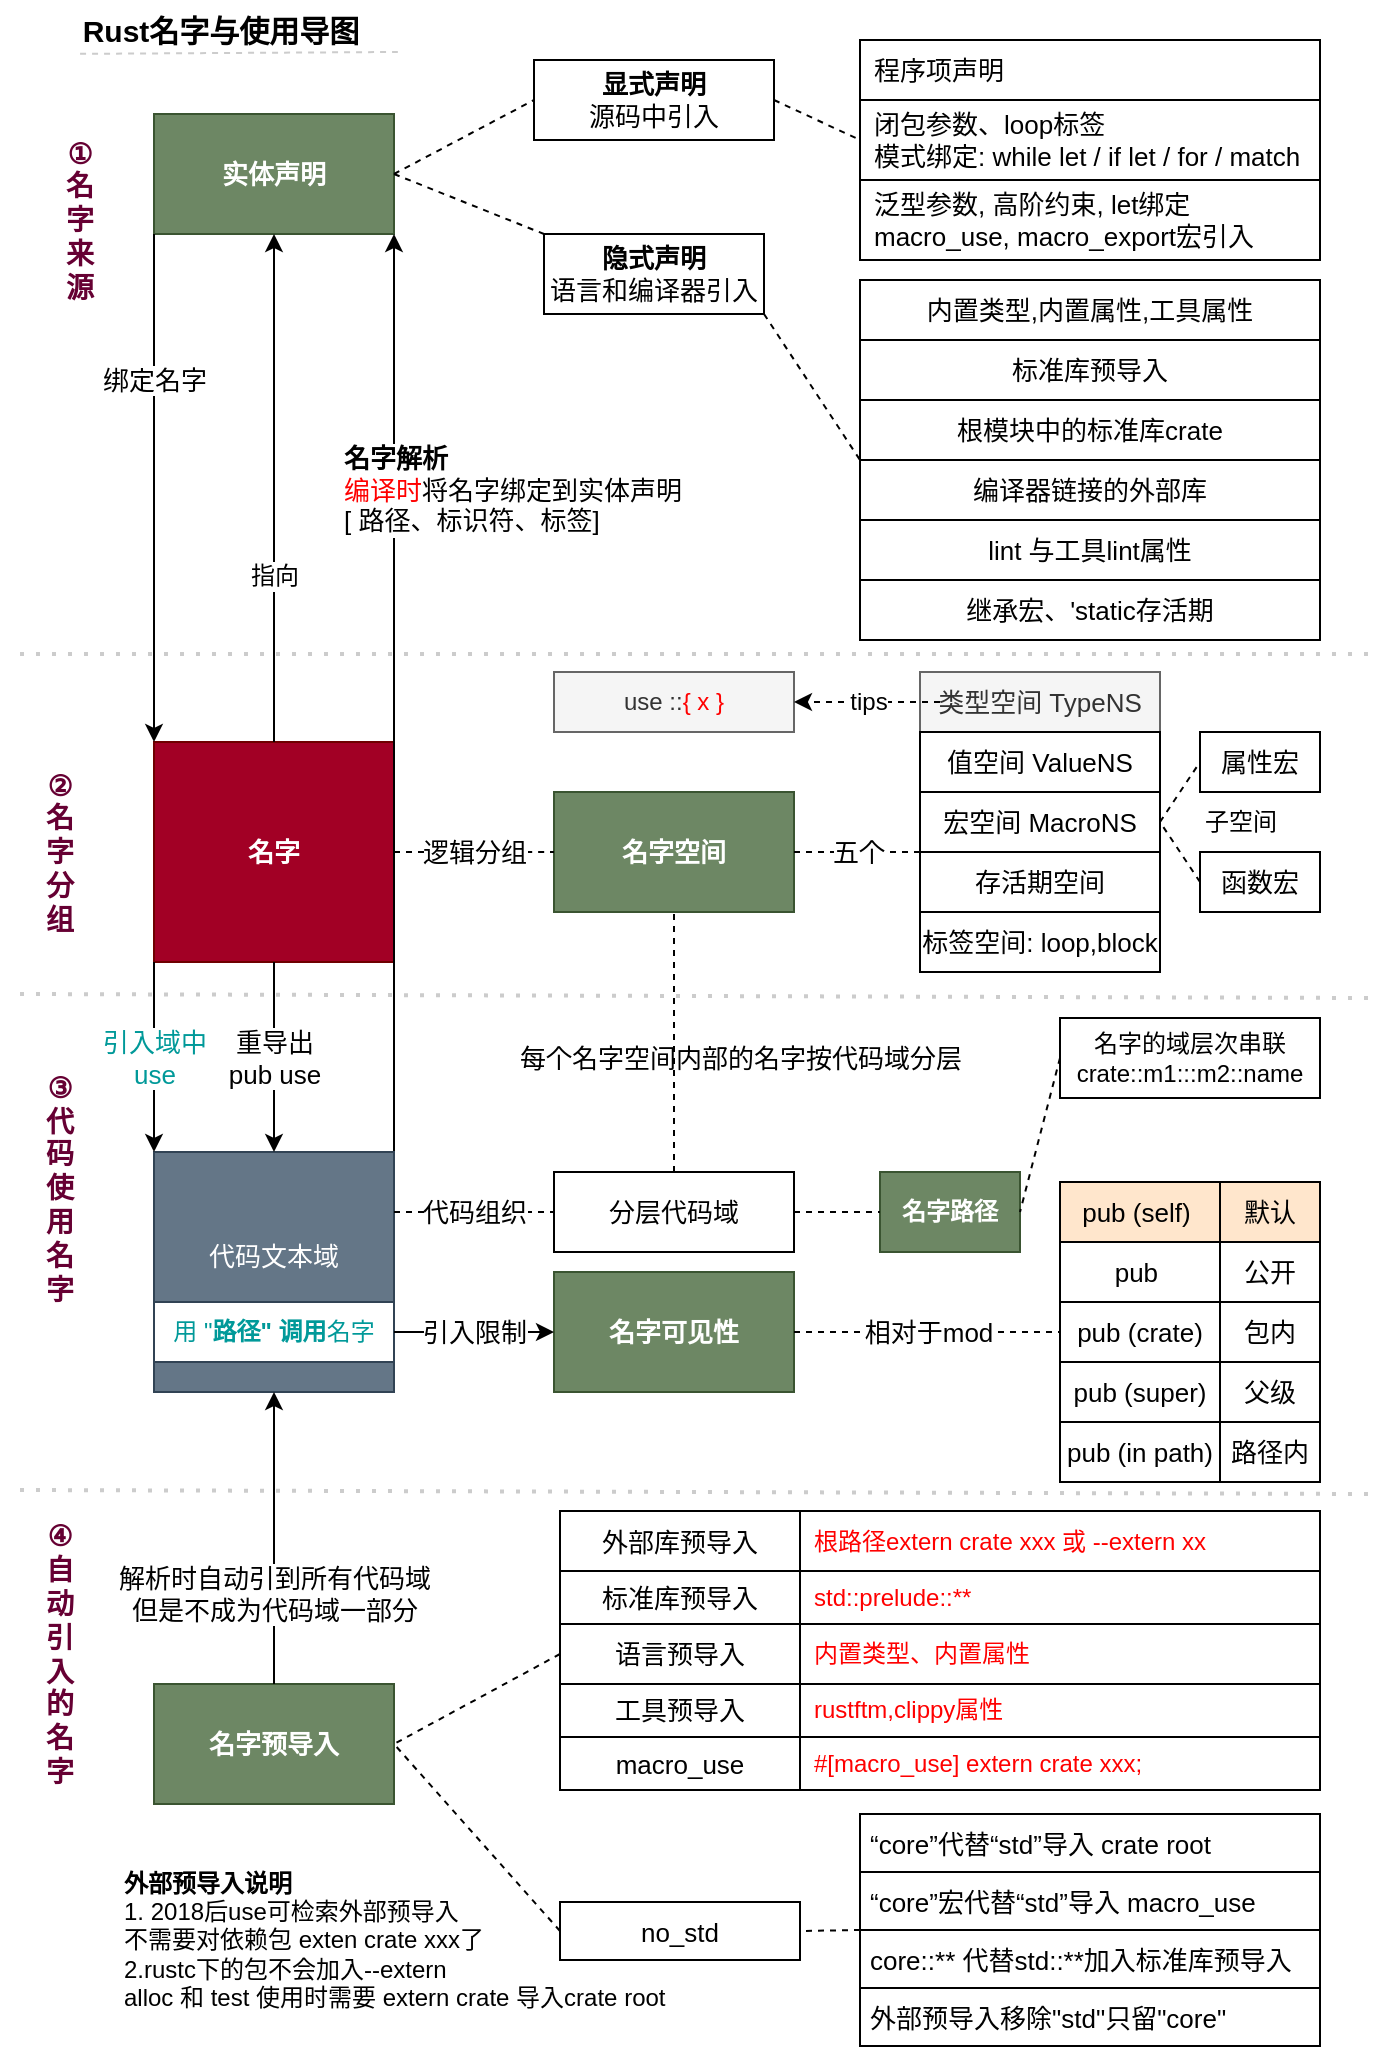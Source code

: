 <mxfile>
    <diagram id="c14xu9Fm3lVLzsutY5Ui" name="第 1 页">
        <mxGraphModel dx="1642" dy="1061" grid="0" gridSize="10" guides="1" tooltips="1" connect="1" arrows="1" fold="1" page="1" pageScale="1" pageWidth="827" pageHeight="1169" math="0" shadow="0">
            <root>
                <mxCell id="0"/>
                <mxCell id="1" parent="0"/>
                <mxCell id="3" value="&lt;b style=&quot;font-size: 13px;&quot;&gt;实体声明&lt;/b&gt;" style="rounded=0;whiteSpace=wrap;html=1;align=center;fillColor=#6d8764;fontColor=#ffffff;strokeColor=#3A5431;fontSize=13;" parent="1" vertex="1">
                    <mxGeometry x="177" y="120" width="120" height="60" as="geometry"/>
                </mxCell>
                <mxCell id="4" value="名字" style="rounded=0;whiteSpace=wrap;html=1;align=center;fontStyle=1;fillColor=#a20025;fontColor=#ffffff;strokeColor=#6F0000;fontSize=13;" parent="1" vertex="1">
                    <mxGeometry x="177" y="434" width="120" height="110" as="geometry"/>
                </mxCell>
                <mxCell id="6" value="名字空间" style="rounded=0;whiteSpace=wrap;html=1;align=center;fontStyle=1;fillColor=#6d8764;fontColor=#ffffff;strokeColor=#3A5431;fontSize=13;" parent="1" vertex="1">
                    <mxGeometry x="377" y="459" width="120" height="60" as="geometry"/>
                </mxCell>
                <mxCell id="8" value="&lt;b style=&quot;font-size: 13px;&quot;&gt;显式声明&lt;br style=&quot;font-size: 13px;&quot;&gt;&lt;/b&gt;源码中引入" style="rounded=0;whiteSpace=wrap;html=1;align=center;fontSize=13;" parent="1" vertex="1">
                    <mxGeometry x="367" y="93" width="120" height="40" as="geometry"/>
                </mxCell>
                <mxCell id="9" value="&lt;b style=&quot;font-size: 13px;&quot;&gt;隐式声明&lt;br style=&quot;font-size: 13px;&quot;&gt;&lt;/b&gt;语言和编译器引入" style="rounded=0;whiteSpace=wrap;html=1;align=center;fontSize=13;" parent="1" vertex="1">
                    <mxGeometry x="372" y="180" width="110" height="40" as="geometry"/>
                </mxCell>
                <mxCell id="10" value="名字可见性" style="rounded=0;whiteSpace=wrap;html=1;align=center;fontStyle=1;fillColor=#6d8764;fontColor=#ffffff;strokeColor=#3A5431;fontSize=13;" parent="1" vertex="1">
                    <mxGeometry x="377" y="699" width="120" height="60" as="geometry"/>
                </mxCell>
                <mxCell id="11" value="程序项声明" style="rounded=0;whiteSpace=wrap;html=1;align=left;spacingLeft=5;fontSize=13;" parent="1" vertex="1">
                    <mxGeometry x="530" y="83" width="230" height="30" as="geometry"/>
                </mxCell>
                <mxCell id="12" value="闭包参数、loop标签&lt;br style=&quot;font-size: 13px;&quot;&gt;模式绑定: while let / if let / for / match" style="rounded=0;whiteSpace=wrap;html=1;align=left;spacingLeft=5;fontSize=13;" parent="1" vertex="1">
                    <mxGeometry x="530" y="113" width="230" height="40" as="geometry"/>
                </mxCell>
                <mxCell id="13" value="泛型参数, 高阶约束, let绑定&lt;br style=&quot;font-size: 13px;&quot;&gt;macro_use, macro_export宏引入" style="rounded=0;whiteSpace=wrap;html=1;align=left;spacingLeft=5;fontSize=13;" parent="1" vertex="1">
                    <mxGeometry x="530" y="153" width="230" height="40" as="geometry"/>
                </mxCell>
                <mxCell id="14" value="内置类型,内置属性,工具属性" style="rounded=0;whiteSpace=wrap;html=1;align=center;fontSize=13;" parent="1" vertex="1">
                    <mxGeometry x="530" y="203" width="230" height="30" as="geometry"/>
                </mxCell>
                <mxCell id="15" value="lint 与工具lint属性" style="rounded=0;whiteSpace=wrap;html=1;align=center;fontSize=13;" parent="1" vertex="1">
                    <mxGeometry x="530" y="323" width="230" height="30" as="geometry"/>
                </mxCell>
                <mxCell id="16" value="标准库预导入" style="rounded=0;whiteSpace=wrap;html=1;align=center;fontSize=13;" parent="1" vertex="1">
                    <mxGeometry x="530" y="233" width="230" height="30" as="geometry"/>
                </mxCell>
                <mxCell id="17" value="根模块中的标准库crate" style="rounded=0;whiteSpace=wrap;html=1;align=center;fontSize=13;" parent="1" vertex="1">
                    <mxGeometry x="530" y="263" width="230" height="30" as="geometry"/>
                </mxCell>
                <mxCell id="19" value="" style="edgeStyle=none;html=1;fontSize=13;" parent="1" source="18" target="17" edge="1">
                    <mxGeometry relative="1" as="geometry"/>
                </mxCell>
                <mxCell id="18" value="编译器链接的外部库" style="rounded=0;whiteSpace=wrap;html=1;align=center;fontSize=13;" parent="1" vertex="1">
                    <mxGeometry x="530" y="293" width="230" height="30" as="geometry"/>
                </mxCell>
                <mxCell id="20" value="继承宏、'static存活期" style="rounded=0;whiteSpace=wrap;html=1;align=center;fontSize=13;" parent="1" vertex="1">
                    <mxGeometry x="530" y="353" width="230" height="30" as="geometry"/>
                </mxCell>
                <mxCell id="21" value="类型空间 TypeNS" style="rounded=0;whiteSpace=wrap;html=1;align=center;fontSize=13;fillColor=#f5f5f5;fontColor=#333333;strokeColor=#666666;" parent="1" vertex="1">
                    <mxGeometry x="560" y="399" width="120" height="30" as="geometry"/>
                </mxCell>
                <mxCell id="22" value="值空间 ValueNS" style="rounded=0;whiteSpace=wrap;html=1;align=center;fontSize=13;" parent="1" vertex="1">
                    <mxGeometry x="560" y="429" width="120" height="30" as="geometry"/>
                </mxCell>
                <mxCell id="23" value="宏空间 MacroNS" style="rounded=0;whiteSpace=wrap;html=1;align=center;fontSize=13;" parent="1" vertex="1">
                    <mxGeometry x="560" y="459" width="120" height="30" as="geometry"/>
                </mxCell>
                <mxCell id="24" value="存活期空间" style="rounded=0;whiteSpace=wrap;html=1;align=center;fontSize=13;" parent="1" vertex="1">
                    <mxGeometry x="560" y="489" width="120" height="30" as="geometry"/>
                </mxCell>
                <mxCell id="25" value="&lt;b style=&quot;font-size: 13px;&quot;&gt;名字解析&lt;br style=&quot;font-size: 13px;&quot;&gt;&lt;/b&gt;&lt;font style=&quot;&quot; color=&quot;#ff0000&quot;&gt;编译时&lt;/font&gt;将名字绑定到实体声明&lt;br style=&quot;font-size: 13px;&quot;&gt;[ 路径、标识符、标签]" style="endArrow=classic;html=1;entryX=1;entryY=1;entryDx=0;entryDy=0;fontSize=13;exitX=1;exitY=0;exitDx=0;exitDy=0;align=left;" parent="1" source="37" target="3" edge="1">
                    <mxGeometry x="0.444" y="27" width="50" height="50" relative="1" as="geometry">
                        <mxPoint x="327" y="498" as="sourcePoint"/>
                        <mxPoint x="287" y="303" as="targetPoint"/>
                        <mxPoint as="offset"/>
                    </mxGeometry>
                </mxCell>
                <mxCell id="29" value="绑定名字" style="endArrow=classic;html=1;exitX=0;exitY=1;exitDx=0;exitDy=0;entryX=0;entryY=0;entryDx=0;entryDy=0;fontSize=13;" parent="1" source="3" target="4" edge="1">
                    <mxGeometry x="-0.429" width="50" height="50" relative="1" as="geometry">
                        <mxPoint x="267" y="238" as="sourcePoint"/>
                        <mxPoint x="177" y="388" as="targetPoint"/>
                        <mxPoint as="offset"/>
                    </mxGeometry>
                </mxCell>
                <mxCell id="33" value="" style="endArrow=none;dashed=1;html=1;entryX=0;entryY=0.5;entryDx=0;entryDy=0;exitX=1;exitY=0.5;exitDx=0;exitDy=0;fontSize=13;" parent="1" source="8" target="12" edge="1">
                    <mxGeometry width="50" height="50" relative="1" as="geometry">
                        <mxPoint x="346" y="343" as="sourcePoint"/>
                        <mxPoint x="506" y="133" as="targetPoint"/>
                    </mxGeometry>
                </mxCell>
                <mxCell id="34" value="" style="endArrow=none;dashed=1;html=1;entryX=0;entryY=0;entryDx=0;entryDy=0;exitX=1;exitY=1;exitDx=0;exitDy=0;fontSize=13;" parent="1" source="9" target="18" edge="1">
                    <mxGeometry width="50" height="50" relative="1" as="geometry">
                        <mxPoint x="357" y="343" as="sourcePoint"/>
                        <mxPoint x="507.0" y="293" as="targetPoint"/>
                    </mxGeometry>
                </mxCell>
                <mxCell id="35" value="逻辑分组" style="endArrow=none;dashed=1;html=1;entryX=0;entryY=0.5;entryDx=0;entryDy=0;exitX=1;exitY=0.5;exitDx=0;exitDy=0;fontSize=13;" parent="1" source="4" target="6" edge="1">
                    <mxGeometry width="50" height="50" relative="1" as="geometry">
                        <mxPoint x="360" y="444" as="sourcePoint"/>
                        <mxPoint x="420" y="444" as="targetPoint"/>
                        <Array as="points">
                            <mxPoint x="370" y="489"/>
                        </Array>
                        <mxPoint as="offset"/>
                    </mxGeometry>
                </mxCell>
                <mxCell id="36" value="标签空间: loop,block" style="rounded=0;whiteSpace=wrap;html=1;align=center;fontSize=13;" parent="1" vertex="1">
                    <mxGeometry x="560" y="519" width="120" height="30" as="geometry"/>
                </mxCell>
                <mxCell id="37" value="代码文本域&lt;br&gt;&lt;br&gt;" style="rounded=0;whiteSpace=wrap;html=1;align=center;fillColor=#647687;strokeColor=#314354;fontColor=#ffffff;fontSize=13;" parent="1" vertex="1">
                    <mxGeometry x="177" y="639" width="120" height="120" as="geometry"/>
                </mxCell>
                <mxCell id="38" value="引入域中&lt;br style=&quot;font-size: 13px;&quot;&gt;use" style="endArrow=classic;html=1;exitX=0;exitY=1;exitDx=0;exitDy=0;entryX=0;entryY=0;entryDx=0;entryDy=0;fontSize=13;fontColor=#009999;" parent="1" source="4" target="37" edge="1">
                    <mxGeometry width="50" height="50" relative="1" as="geometry">
                        <mxPoint x="307" y="524" as="sourcePoint"/>
                        <mxPoint x="357" y="474" as="targetPoint"/>
                        <mxPoint as="offset"/>
                    </mxGeometry>
                </mxCell>
                <mxCell id="41" value="&lt;b style=&quot;font-size: 13px;&quot;&gt;名字预导入&lt;/b&gt;" style="rounded=0;whiteSpace=wrap;html=1;align=center;fillColor=#6d8764;fontColor=#ffffff;strokeColor=#3A5431;fontSize=13;" parent="1" vertex="1">
                    <mxGeometry x="177" y="905" width="120" height="60" as="geometry"/>
                </mxCell>
                <mxCell id="42" value="分层代码域" style="rounded=0;whiteSpace=wrap;html=1;align=center;fontSize=13;" parent="1" vertex="1">
                    <mxGeometry x="377" y="649" width="120" height="40" as="geometry"/>
                </mxCell>
                <mxCell id="43" value="" style="endArrow=none;dashed=1;html=1;entryX=0.5;entryY=1;entryDx=0;entryDy=0;fontSize=13;" parent="1" source="42" target="6" edge="1">
                    <mxGeometry width="50" height="50" relative="1" as="geometry">
                        <mxPoint x="377" y="427" as="sourcePoint"/>
                        <mxPoint x="427" y="377" as="targetPoint"/>
                    </mxGeometry>
                </mxCell>
                <mxCell id="44" value="代码组织" style="endArrow=none;dashed=1;html=1;entryX=0;entryY=0.5;entryDx=0;entryDy=0;fontSize=13;exitX=1;exitY=0.25;exitDx=0;exitDy=0;" parent="1" source="37" target="42" edge="1">
                    <mxGeometry width="50" height="50" relative="1" as="geometry">
                        <mxPoint x="330" y="699" as="sourcePoint"/>
                        <mxPoint x="450" y="349" as="targetPoint"/>
                        <Array as="points">
                            <mxPoint x="340" y="669"/>
                        </Array>
                        <mxPoint as="offset"/>
                    </mxGeometry>
                </mxCell>
                <mxCell id="45" value="五个" style="endArrow=none;dashed=1;html=1;exitX=1;exitY=0.5;exitDx=0;exitDy=0;fontSize=13;entryX=0;entryY=0;entryDx=0;entryDy=0;" parent="1" source="6" target="24" edge="1">
                    <mxGeometry width="50" height="50" relative="1" as="geometry">
                        <mxPoint x="400" y="427" as="sourcePoint"/>
                        <mxPoint x="450" y="377" as="targetPoint"/>
                    </mxGeometry>
                </mxCell>
                <mxCell id="47" value="每个名字空间内部的名字按代码域分层" style="text;html=1;align=center;verticalAlign=middle;resizable=0;points=[];autosize=1;strokeColor=none;fillColor=none;fontSize=13;" parent="1" vertex="1">
                    <mxGeometry x="350" y="577" width="240" height="30" as="geometry"/>
                </mxCell>
                <mxCell id="48" value="解析时自动引到所有代码域&lt;br style=&quot;font-size: 13px;&quot;&gt;但是不成为代码域一部分" style="endArrow=classic;html=1;exitX=0.5;exitY=0;exitDx=0;exitDy=0;entryX=0.5;entryY=1;entryDx=0;entryDy=0;fontSize=13;" parent="1" source="41" target="37" edge="1">
                    <mxGeometry x="-0.386" width="50" height="50" relative="1" as="geometry">
                        <mxPoint x="337" y="438" as="sourcePoint"/>
                        <mxPoint x="387" y="388" as="targetPoint"/>
                        <mxPoint as="offset"/>
                    </mxGeometry>
                </mxCell>
                <mxCell id="49" value="" style="endArrow=none;dashed=1;html=1;entryX=0;entryY=0;entryDx=0;entryDy=0;exitX=1;exitY=0.5;exitDx=0;exitDy=0;fontSize=13;" parent="1" source="3" target="9" edge="1">
                    <mxGeometry width="50" height="50" relative="1" as="geometry">
                        <mxPoint x="330" y="263" as="sourcePoint"/>
                        <mxPoint x="480" y="463" as="targetPoint"/>
                    </mxGeometry>
                </mxCell>
                <mxCell id="50" value="&lt;font style=&quot;font-size: 12px;&quot;&gt;用 &quot;&lt;b style=&quot;font-size: 12px;&quot;&gt;路径&quot; 调用&lt;/b&gt;名字&lt;/font&gt;" style="rounded=0;whiteSpace=wrap;html=1;align=center;fontSize=12;fillColor=#FFFFFF;strokeColor=#314354;fontColor=#009999;" parent="1" vertex="1">
                    <mxGeometry x="177" y="714" width="120" height="30" as="geometry"/>
                </mxCell>
                <mxCell id="52" value="pub&amp;nbsp;" style="rounded=0;whiteSpace=wrap;html=1;align=center;fontSize=13;" parent="1" vertex="1">
                    <mxGeometry x="630" y="684" width="80" height="30" as="geometry"/>
                </mxCell>
                <mxCell id="53" value="pub (crate)" style="rounded=0;whiteSpace=wrap;html=1;align=center;fontSize=13;" parent="1" vertex="1">
                    <mxGeometry x="630" y="714" width="80" height="30" as="geometry"/>
                </mxCell>
                <mxCell id="54" value="pub (self)&amp;nbsp;" style="rounded=0;whiteSpace=wrap;html=1;align=center;fillColor=#ffe6cc;strokeColor=#000000;fontSize=13;" parent="1" vertex="1">
                    <mxGeometry x="630" y="654" width="80" height="30" as="geometry"/>
                </mxCell>
                <mxCell id="55" value="pub (super)" style="rounded=0;whiteSpace=wrap;html=1;align=center;fontSize=13;" parent="1" vertex="1">
                    <mxGeometry x="630" y="744" width="80" height="30" as="geometry"/>
                </mxCell>
                <mxCell id="56" value="pub (in path)" style="rounded=0;whiteSpace=wrap;html=1;align=center;fontSize=13;" parent="1" vertex="1">
                    <mxGeometry x="630" y="774" width="80" height="30" as="geometry"/>
                </mxCell>
                <mxCell id="57" value="相对于mod" style="endArrow=none;dashed=1;html=1;exitX=1;exitY=0.5;exitDx=0;exitDy=0;entryX=0;entryY=0.5;entryDx=0;entryDy=0;fontSize=13;" parent="1" source="10" target="53" edge="1">
                    <mxGeometry width="50" height="50" relative="1" as="geometry">
                        <mxPoint x="430" y="508" as="sourcePoint"/>
                        <mxPoint x="480" y="458" as="targetPoint"/>
                    </mxGeometry>
                </mxCell>
                <mxCell id="59" value="" style="endArrow=none;dashed=1;html=1;entryX=0;entryY=0.5;entryDx=0;entryDy=0;exitX=1;exitY=0.5;exitDx=0;exitDy=0;fontSize=13;" parent="1" source="3" target="8" edge="1">
                    <mxGeometry width="50" height="50" relative="1" as="geometry">
                        <mxPoint x="330" y="203" as="sourcePoint"/>
                        <mxPoint x="480" y="523" as="targetPoint"/>
                    </mxGeometry>
                </mxCell>
                <mxCell id="66" value="引入限制" style="endArrow=classic;html=1;exitX=1;exitY=0.75;exitDx=0;exitDy=0;entryX=0;entryY=0.5;entryDx=0;entryDy=0;fontSize=13;" parent="1" source="37" target="10" edge="1">
                    <mxGeometry width="50" height="50" relative="1" as="geometry">
                        <mxPoint x="400" y="539" as="sourcePoint"/>
                        <mxPoint x="450" y="489" as="targetPoint"/>
                    </mxGeometry>
                </mxCell>
                <mxCell id="68" value="标准库预导入" style="rounded=0;whiteSpace=wrap;html=1;align=center;fontSize=13;" parent="1" vertex="1">
                    <mxGeometry x="380" y="848.5" width="120" height="26.5" as="geometry"/>
                </mxCell>
                <mxCell id="69" value="外部库预导入" style="rounded=0;whiteSpace=wrap;html=1;align=center;fontSize=13;" parent="1" vertex="1">
                    <mxGeometry x="380" y="818.5" width="120" height="30" as="geometry"/>
                </mxCell>
                <mxCell id="70" value="语言预导入" style="rounded=0;whiteSpace=wrap;html=1;align=center;fontSize=13;" parent="1" vertex="1">
                    <mxGeometry x="380" y="875" width="120" height="30" as="geometry"/>
                </mxCell>
                <mxCell id="72" value="工具预导入" style="rounded=0;whiteSpace=wrap;html=1;align=center;fontSize=13;" parent="1" vertex="1">
                    <mxGeometry x="380" y="905" width="120" height="26.5" as="geometry"/>
                </mxCell>
                <mxCell id="73" value="" style="endArrow=none;dashed=1;html=1;entryX=1;entryY=0.5;entryDx=0;entryDy=0;exitX=0;exitY=0.5;exitDx=0;exitDy=0;fontSize=13;" parent="1" source="70" target="41" edge="1">
                    <mxGeometry width="50" height="50" relative="1" as="geometry">
                        <mxPoint x="430" y="686" as="sourcePoint"/>
                        <mxPoint x="480" y="636" as="targetPoint"/>
                    </mxGeometry>
                </mxCell>
                <mxCell id="74" value="默认" style="rounded=0;whiteSpace=wrap;html=1;align=center;fontSize=13;fillColor=#ffe6cc;strokeColor=#000000;" parent="1" vertex="1">
                    <mxGeometry x="710" y="654" width="50" height="30" as="geometry"/>
                </mxCell>
                <mxCell id="75" value="公开" style="rounded=0;whiteSpace=wrap;html=1;align=center;fontSize=13;" parent="1" vertex="1">
                    <mxGeometry x="710" y="684" width="50" height="30" as="geometry"/>
                </mxCell>
                <mxCell id="76" value="包内" style="rounded=0;whiteSpace=wrap;html=1;align=center;fontSize=13;" parent="1" vertex="1">
                    <mxGeometry x="710" y="714" width="50" height="30" as="geometry"/>
                </mxCell>
                <mxCell id="77" value="父级" style="rounded=0;whiteSpace=wrap;html=1;align=center;fontSize=13;" parent="1" vertex="1">
                    <mxGeometry x="710" y="744" width="50" height="30" as="geometry"/>
                </mxCell>
                <mxCell id="78" value="路径内" style="rounded=0;whiteSpace=wrap;html=1;align=center;fontSize=13;" parent="1" vertex="1">
                    <mxGeometry x="710" y="774" width="50" height="30" as="geometry"/>
                </mxCell>
                <mxCell id="80" value="重导出&lt;br style=&quot;font-size: 13px;&quot;&gt;pub use" style="endArrow=classic;html=1;exitX=0.5;exitY=1;exitDx=0;exitDy=0;entryX=0.5;entryY=0;entryDx=0;entryDy=0;fontSize=13;" parent="1" source="4" target="37" edge="1">
                    <mxGeometry width="50" height="50" relative="1" as="geometry">
                        <mxPoint x="397" y="674" as="sourcePoint"/>
                        <mxPoint x="447" y="624" as="targetPoint"/>
                    </mxGeometry>
                </mxCell>
                <mxCell id="84" value="名字路径" style="rounded=0;whiteSpace=wrap;html=1;strokeColor=#3A5431;fontSize=12;fontColor=#ffffff;fillColor=#6d8764;fontStyle=1" parent="1" vertex="1">
                    <mxGeometry x="540" y="649" width="70" height="40" as="geometry"/>
                </mxCell>
                <mxCell id="85" value="名字的域层次串联&lt;br&gt;crate::m1:::m2::name" style="rounded=0;whiteSpace=wrap;html=1;strokeColor=#000000;fontSize=12;fontColor=#000000;" parent="1" vertex="1">
                    <mxGeometry x="630" y="572" width="130" height="40" as="geometry"/>
                </mxCell>
                <mxCell id="88" value="" style="endArrow=none;dashed=1;html=1;fontSize=12;fontColor=#000000;entryX=0;entryY=0.5;entryDx=0;entryDy=0;exitX=1;exitY=0.5;exitDx=0;exitDy=0;" parent="1" source="42" target="84" edge="1">
                    <mxGeometry width="50" height="50" relative="1" as="geometry">
                        <mxPoint x="410" y="769" as="sourcePoint"/>
                        <mxPoint x="460" y="719" as="targetPoint"/>
                    </mxGeometry>
                </mxCell>
                <mxCell id="89" value="" style="endArrow=none;dashed=1;html=1;fontSize=12;fontColor=#000000;entryX=1;entryY=0.5;entryDx=0;entryDy=0;exitX=0;exitY=0.5;exitDx=0;exitDy=0;" parent="1" source="85" target="84" edge="1">
                    <mxGeometry width="50" height="50" relative="1" as="geometry">
                        <mxPoint x="410" y="742" as="sourcePoint"/>
                        <mxPoint x="460" y="692" as="targetPoint"/>
                    </mxGeometry>
                </mxCell>
                <mxCell id="90" value="属性宏" style="rounded=0;whiteSpace=wrap;html=1;align=center;fontSize=13;" parent="1" vertex="1">
                    <mxGeometry x="700" y="429" width="60" height="30" as="geometry"/>
                </mxCell>
                <mxCell id="91" value="函数宏" style="rounded=0;whiteSpace=wrap;html=1;align=center;fontSize=13;" parent="1" vertex="1">
                    <mxGeometry x="700" y="489" width="60" height="30" as="geometry"/>
                </mxCell>
                <mxCell id="92" value="" style="endArrow=none;dashed=1;html=1;fontSize=12;fontColor=#000000;entryX=0;entryY=0.5;entryDx=0;entryDy=0;exitX=1;exitY=0.5;exitDx=0;exitDy=0;" parent="1" source="23" target="90" edge="1">
                    <mxGeometry width="50" height="50" relative="1" as="geometry">
                        <mxPoint x="410" y="584" as="sourcePoint"/>
                        <mxPoint x="460" y="534" as="targetPoint"/>
                    </mxGeometry>
                </mxCell>
                <mxCell id="93" value="" style="endArrow=none;dashed=1;html=1;fontSize=12;fontColor=#000000;entryX=1;entryY=0.5;entryDx=0;entryDy=0;exitX=0;exitY=0.5;exitDx=0;exitDy=0;" parent="1" source="91" target="23" edge="1">
                    <mxGeometry width="50" height="50" relative="1" as="geometry">
                        <mxPoint x="410" y="584" as="sourcePoint"/>
                        <mxPoint x="460" y="534" as="targetPoint"/>
                    </mxGeometry>
                </mxCell>
                <mxCell id="95" value="子空间" style="text;html=1;align=center;verticalAlign=middle;resizable=0;points=[];autosize=1;strokeColor=none;fillColor=none;fontSize=12;fontColor=#000000;" parent="1" vertex="1">
                    <mxGeometry x="690" y="459" width="60" height="30" as="geometry"/>
                </mxCell>
                <mxCell id="98" value="指向" style="endArrow=classic;html=1;fontSize=12;fontColor=#000000;exitX=0.5;exitY=0;exitDx=0;exitDy=0;entryX=0.5;entryY=1;entryDx=0;entryDy=0;" parent="1" source="4" target="3" edge="1">
                    <mxGeometry x="-0.347" width="50" height="50" relative="1" as="geometry">
                        <mxPoint x="377" y="508" as="sourcePoint"/>
                        <mxPoint x="427" y="458" as="targetPoint"/>
                        <mxPoint as="offset"/>
                    </mxGeometry>
                </mxCell>
                <mxCell id="99" value="use ::&lt;font color=&quot;#ff0000&quot;&gt;{ x }&lt;/font&gt;" style="rounded=0;whiteSpace=wrap;html=1;strokeColor=#666666;fontSize=12;fontColor=#333333;fillColor=#f5f5f5;" parent="1" vertex="1">
                    <mxGeometry x="377" y="399" width="120" height="30" as="geometry"/>
                </mxCell>
                <mxCell id="100" value="tips" style="endArrow=classic;html=1;fontSize=12;fontColor=#000000;entryX=1;entryY=0.5;entryDx=0;entryDy=0;dashed=1;" parent="1" target="99" edge="1">
                    <mxGeometry width="50" height="50" relative="1" as="geometry">
                        <mxPoint x="570" y="414" as="sourcePoint"/>
                        <mxPoint x="450" y="444" as="targetPoint"/>
                    </mxGeometry>
                </mxCell>
                <mxCell id="103" value="no_std" style="rounded=0;whiteSpace=wrap;html=1;align=center;fontSize=13;" parent="1" vertex="1">
                    <mxGeometry x="380" y="1014" width="120" height="29" as="geometry"/>
                </mxCell>
                <mxCell id="104" value="" style="endArrow=none;dashed=1;html=1;fontSize=12;fontColor=#FF0000;entryX=1;entryY=0.5;entryDx=0;entryDy=0;exitX=0;exitY=0.5;exitDx=0;exitDy=0;" parent="1" source="103" target="41" edge="1">
                    <mxGeometry width="50" height="50" relative="1" as="geometry">
                        <mxPoint x="400" y="666" as="sourcePoint"/>
                        <mxPoint x="450" y="616" as="targetPoint"/>
                    </mxGeometry>
                </mxCell>
                <mxCell id="105" value="“core”代替“std”导入 crate root" style="rounded=0;whiteSpace=wrap;html=1;align=left;fontSize=13;spacingLeft=3;" parent="1" vertex="1">
                    <mxGeometry x="530" y="970" width="230" height="29" as="geometry"/>
                </mxCell>
                <mxCell id="106" value="外部预导入移除&quot;std&quot;只留&quot;core&quot;" style="rounded=0;whiteSpace=wrap;html=1;align=left;fontSize=13;spacingLeft=3;" parent="1" vertex="1">
                    <mxGeometry x="530" y="1057" width="230" height="29" as="geometry"/>
                </mxCell>
                <mxCell id="107" value="core::** 代替std::**加入标准库预导入" style="rounded=0;whiteSpace=wrap;html=1;align=left;fontSize=13;spacingLeft=3;" parent="1" vertex="1">
                    <mxGeometry x="530" y="1028" width="230" height="29" as="geometry"/>
                </mxCell>
                <mxCell id="108" value="" style="endArrow=none;dashed=1;html=1;fontSize=12;fontColor=#FF0000;entryX=1;entryY=0.5;entryDx=0;entryDy=0;exitX=0;exitY=0;exitDx=0;exitDy=0;" parent="1" source="107" target="103" edge="1">
                    <mxGeometry width="50" height="50" relative="1" as="geometry">
                        <mxPoint x="400" y="770" as="sourcePoint"/>
                        <mxPoint x="450" y="720" as="targetPoint"/>
                    </mxGeometry>
                </mxCell>
                <mxCell id="109" value="“core”宏代替“std”导入 macro_use" style="rounded=0;whiteSpace=wrap;html=1;align=left;fontSize=13;spacingLeft=3;" parent="1" vertex="1">
                    <mxGeometry x="530" y="999" width="230" height="29" as="geometry"/>
                </mxCell>
                <mxCell id="110" value="内置类型、内置属性" style="rounded=0;whiteSpace=wrap;html=1;strokeColor=#000000;fontSize=12;fontColor=#FF0000;align=left;spacingLeft=5;" parent="1" vertex="1">
                    <mxGeometry x="500" y="875" width="260" height="30" as="geometry"/>
                </mxCell>
                <mxCell id="111" value="std::prelude::**" style="rounded=0;whiteSpace=wrap;html=1;strokeColor=#000000;fontSize=12;fontColor=#FF0000;align=left;spacingLeft=5;" parent="1" vertex="1">
                    <mxGeometry x="500" y="848.5" width="260" height="26.5" as="geometry"/>
                </mxCell>
                <mxCell id="114" value="rustftm,clippy属性" style="rounded=0;whiteSpace=wrap;html=1;strokeColor=#000000;fontSize=12;fontColor=#FF0000;align=left;spacingLeft=5;" parent="1" vertex="1">
                    <mxGeometry x="500" y="905" width="260" height="26.5" as="geometry"/>
                </mxCell>
                <mxCell id="115" value="根路径extern crate xxx 或 --extern xx" style="rounded=0;whiteSpace=wrap;html=1;strokeColor=#000000;fontSize=12;fontColor=#FF0000;spacingLeft=5;" parent="1" vertex="1">
                    <mxGeometry x="500" y="818.5" width="260" height="30" as="geometry"/>
                </mxCell>
                <mxCell id="116" value="#[macro_use] extern crate xxx;" style="rounded=0;whiteSpace=wrap;html=1;strokeColor=#000000;fontSize=12;fontColor=#FF0000;align=left;spacingLeft=5;" parent="1" vertex="1">
                    <mxGeometry x="500" y="931.5" width="260" height="26.5" as="geometry"/>
                </mxCell>
                <mxCell id="117" value="macro_use" style="rounded=0;whiteSpace=wrap;html=1;align=center;fontSize=13;" parent="1" vertex="1">
                    <mxGeometry x="380" y="931.5" width="120" height="26.5" as="geometry"/>
                </mxCell>
                <mxCell id="120" value="&lt;b&gt;外部预导入说明&lt;br&gt;&lt;/b&gt;1. 2018后use可检索外部预导入&lt;br&gt;不需要对依赖包 exten crate xxx了&lt;br&gt;2.rustc下的包不会加入--extern&lt;br&gt;alloc 和 test 使用时需要 extern crate 导入crate root" style="text;html=1;align=left;verticalAlign=middle;resizable=0;points=[];autosize=1;strokeColor=none;fillColor=none;fontSize=12;fontColor=#000000;fontStyle=0" parent="1" vertex="1">
                    <mxGeometry x="160" y="991" width="289" height="84" as="geometry"/>
                </mxCell>
                <mxCell id="122" value="" style="endArrow=none;dashed=1;html=1;dashPattern=1 3;strokeWidth=2;fontSize=12;fontColor=#000000;strokeColor=#CCCCCC;" parent="1" edge="1">
                    <mxGeometry width="50" height="50" relative="1" as="geometry">
                        <mxPoint x="110" y="390" as="sourcePoint"/>
                        <mxPoint x="790" y="390" as="targetPoint"/>
                    </mxGeometry>
                </mxCell>
                <mxCell id="123" value="" style="endArrow=none;dashed=1;html=1;dashPattern=1 3;strokeWidth=2;fontSize=12;fontColor=#000000;strokeColor=#CCCCCC;" parent="1" edge="1">
                    <mxGeometry width="50" height="50" relative="1" as="geometry">
                        <mxPoint x="110" y="808" as="sourcePoint"/>
                        <mxPoint x="785" y="810" as="targetPoint"/>
                    </mxGeometry>
                </mxCell>
                <mxCell id="124" value="①&lt;br style=&quot;font-size: 14px;&quot;&gt;名&lt;br style=&quot;font-size: 14px;&quot;&gt;字&lt;br style=&quot;font-size: 14px;&quot;&gt;来&lt;br style=&quot;font-size: 14px;&quot;&gt;源" style="text;html=1;strokeColor=none;fillColor=none;align=center;verticalAlign=middle;whiteSpace=wrap;rounded=0;fontSize=14;fontColor=#660033;fontStyle=1" parent="1" vertex="1">
                    <mxGeometry x="110" y="158" width="60" height="30" as="geometry"/>
                </mxCell>
                <mxCell id="125" value="②&lt;br style=&quot;font-size: 14px;&quot;&gt;名&lt;br style=&quot;font-size: 14px;&quot;&gt;字&lt;br style=&quot;font-size: 14px;&quot;&gt;分&lt;br style=&quot;font-size: 14px;&quot;&gt;组" style="text;html=1;strokeColor=none;fillColor=none;align=center;verticalAlign=middle;whiteSpace=wrap;rounded=0;fontSize=14;fontColor=#660033;fontStyle=1" parent="1" vertex="1">
                    <mxGeometry x="100" y="474" width="60" height="30" as="geometry"/>
                </mxCell>
                <mxCell id="127" value="④&lt;br&gt;自&lt;br style=&quot;font-size: 14px;&quot;&gt;动&lt;br style=&quot;font-size: 14px;&quot;&gt;引&lt;br style=&quot;font-size: 14px;&quot;&gt;入&lt;br style=&quot;font-size: 14px;&quot;&gt;的&lt;br style=&quot;font-size: 14px;&quot;&gt;名&lt;br style=&quot;font-size: 14px;&quot;&gt;字" style="text;html=1;strokeColor=none;fillColor=none;align=center;verticalAlign=middle;whiteSpace=wrap;rounded=0;fontSize=14;fontColor=#660033;fontStyle=1" parent="1" vertex="1">
                    <mxGeometry x="100" y="875" width="60" height="30" as="geometry"/>
                </mxCell>
                <mxCell id="128" value="" style="endArrow=none;dashed=1;html=1;dashPattern=1 3;strokeWidth=2;fontSize=12;fontColor=#000000;strokeColor=#CCCCCC;" parent="1" edge="1">
                    <mxGeometry width="50" height="50" relative="1" as="geometry">
                        <mxPoint x="110" y="560" as="sourcePoint"/>
                        <mxPoint x="785" y="562" as="targetPoint"/>
                    </mxGeometry>
                </mxCell>
                <mxCell id="129" value="③&lt;br style=&quot;font-size: 14px;&quot;&gt;代&lt;br style=&quot;font-size: 14px;&quot;&gt;码&lt;br style=&quot;font-size: 14px;&quot;&gt;使&lt;br style=&quot;font-size: 14px;&quot;&gt;用&lt;br style=&quot;font-size: 14px;&quot;&gt;名&lt;br style=&quot;font-size: 14px;&quot;&gt;字" style="text;html=1;strokeColor=none;fillColor=none;align=center;verticalAlign=middle;whiteSpace=wrap;rounded=0;fontSize=14;fontColor=#660033;fontStyle=1" parent="1" vertex="1">
                    <mxGeometry x="100" y="642" width="60" height="30" as="geometry"/>
                </mxCell>
                <mxCell id="130" value="Rust名字与使用导图" style="text;html=1;align=center;verticalAlign=middle;resizable=0;points=[];autosize=1;strokeColor=none;fillColor=none;fontSize=15;fontColor=#000000;fontStyle=1" parent="1" vertex="1">
                    <mxGeometry x="130" y="63" width="160" height="30" as="geometry"/>
                </mxCell>
                <mxCell id="131" value="" style="endArrow=none;dashed=1;html=1;strokeColor=#CCCCCC;fontSize=14;fontColor=#009999;exitX=-0.006;exitY=1.064;exitDx=0;exitDy=0;exitPerimeter=0;entryX=0.987;entryY=1.033;entryDx=0;entryDy=0;entryPerimeter=0;" parent="1" edge="1">
                    <mxGeometry width="50" height="50" relative="1" as="geometry">
                        <mxPoint x="140.04" y="89.92" as="sourcePoint"/>
                        <mxPoint x="298.92" y="88.99" as="targetPoint"/>
                    </mxGeometry>
                </mxCell>
                <mxCell id="132" value="根路径extern crate xxx 或 --extern xx" style="rounded=0;whiteSpace=wrap;html=1;strokeColor=#000000;fontSize=12;fontColor=#FF0000;align=left;spacingLeft=5;" vertex="1" parent="1">
                    <mxGeometry x="500" y="818.5" width="260" height="30" as="geometry"/>
                </mxCell>
            </root>
        </mxGraphModel>
    </diagram>
</mxfile>